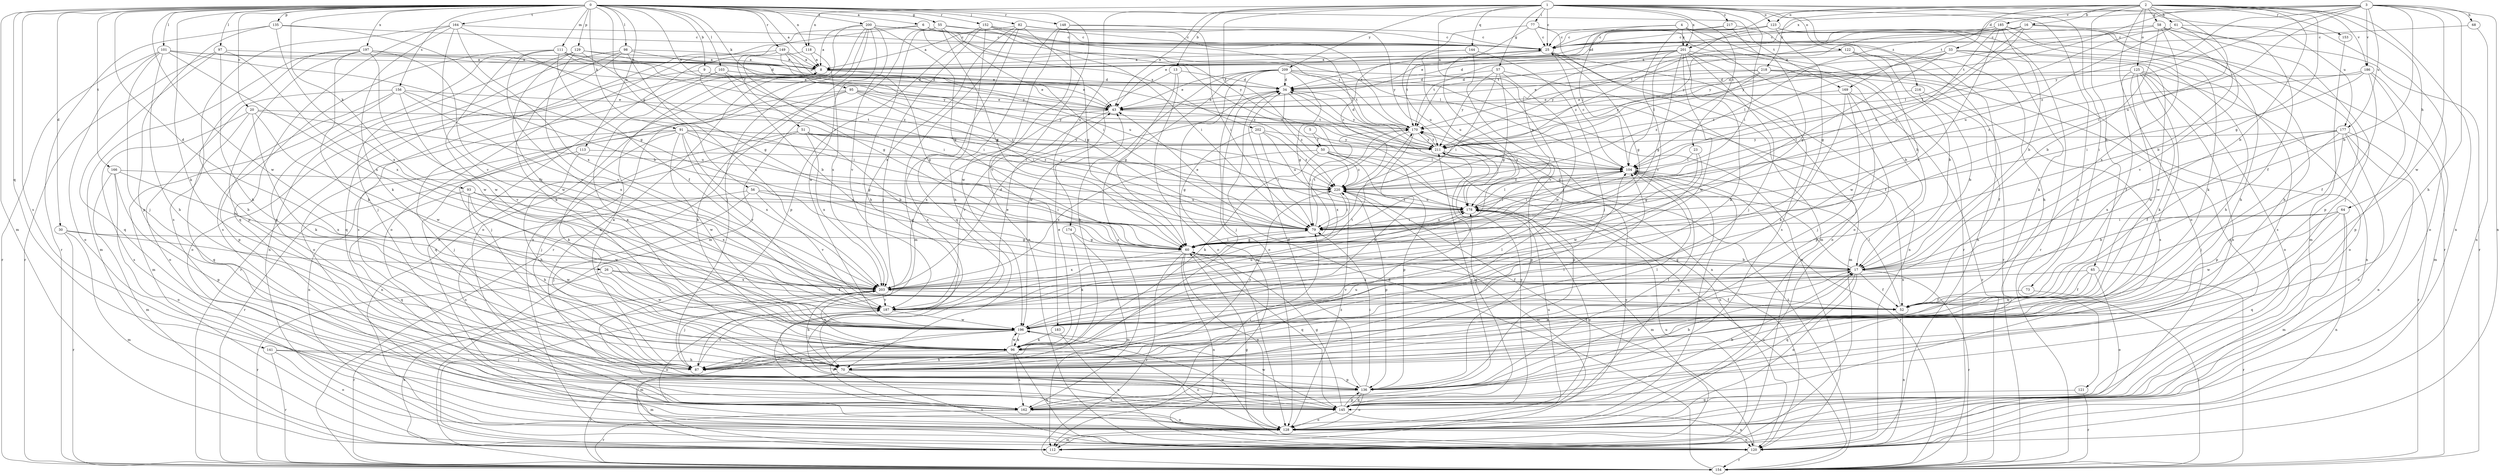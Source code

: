 strict digraph  {
0;
1;
2;
3;
4;
5;
6;
8;
9;
13;
16;
17;
20;
23;
25;
26;
30;
33;
34;
43;
50;
51;
52;
55;
56;
57;
58;
60;
61;
64;
65;
68;
70;
73;
77;
79;
82;
87;
91;
93;
95;
96;
97;
98;
101;
103;
104;
111;
112;
113;
118;
120;
121;
122;
123;
125;
128;
129;
135;
136;
141;
144;
145;
148;
149;
152;
153;
154;
156;
162;
164;
166;
169;
170;
174;
177;
178;
183;
185;
186;
187;
196;
197;
200;
201;
202;
203;
209;
211;
216;
217;
218;
220;
0 -> 6  [label=a];
0 -> 8  [label=a];
0 -> 9  [label=b];
0 -> 20  [label=c];
0 -> 26  [label=d];
0 -> 30  [label=d];
0 -> 43  [label=e];
0 -> 55  [label=g];
0 -> 56  [label=g];
0 -> 82  [label=j];
0 -> 91  [label=k];
0 -> 93  [label=k];
0 -> 95  [label=k];
0 -> 96  [label=k];
0 -> 97  [label=l];
0 -> 98  [label=l];
0 -> 101  [label=l];
0 -> 103  [label=l];
0 -> 111  [label=m];
0 -> 112  [label=m];
0 -> 113  [label=n];
0 -> 118  [label=n];
0 -> 129  [label=p];
0 -> 135  [label=p];
0 -> 141  [label=q];
0 -> 148  [label=r];
0 -> 149  [label=r];
0 -> 152  [label=r];
0 -> 156  [label=s];
0 -> 162  [label=s];
0 -> 164  [label=t];
0 -> 166  [label=t];
0 -> 169  [label=t];
0 -> 183  [label=v];
0 -> 196  [label=w];
0 -> 197  [label=x];
0 -> 200  [label=x];
1 -> 13  [label=b];
1 -> 23  [label=c];
1 -> 25  [label=c];
1 -> 43  [label=e];
1 -> 50  [label=f];
1 -> 57  [label=g];
1 -> 73  [label=i];
1 -> 77  [label=i];
1 -> 79  [label=i];
1 -> 87  [label=j];
1 -> 118  [label=n];
1 -> 121  [label=o];
1 -> 122  [label=o];
1 -> 123  [label=o];
1 -> 144  [label=q];
1 -> 174  [label=u];
1 -> 177  [label=u];
1 -> 201  [label=x];
1 -> 209  [label=y];
1 -> 216  [label=z];
1 -> 217  [label=z];
2 -> 16  [label=b];
2 -> 17  [label=b];
2 -> 33  [label=d];
2 -> 34  [label=d];
2 -> 58  [label=g];
2 -> 60  [label=g];
2 -> 61  [label=h];
2 -> 64  [label=h];
2 -> 65  [label=h];
2 -> 79  [label=i];
2 -> 120  [label=n];
2 -> 123  [label=o];
2 -> 125  [label=o];
2 -> 128  [label=o];
2 -> 153  [label=r];
2 -> 185  [label=v];
2 -> 186  [label=v];
2 -> 218  [label=z];
3 -> 17  [label=b];
3 -> 68  [label=h];
3 -> 70  [label=h];
3 -> 120  [label=n];
3 -> 169  [label=t];
3 -> 170  [label=t];
3 -> 177  [label=u];
3 -> 178  [label=u];
3 -> 186  [label=v];
3 -> 196  [label=w];
3 -> 201  [label=x];
3 -> 211  [label=y];
3 -> 220  [label=z];
4 -> 25  [label=c];
4 -> 104  [label=l];
4 -> 120  [label=n];
4 -> 128  [label=o];
4 -> 154  [label=r];
4 -> 187  [label=v];
4 -> 201  [label=x];
5 -> 50  [label=f];
5 -> 136  [label=p];
6 -> 25  [label=c];
6 -> 51  [label=f];
6 -> 128  [label=o];
6 -> 170  [label=t];
6 -> 202  [label=x];
6 -> 211  [label=y];
8 -> 34  [label=d];
8 -> 60  [label=g];
9 -> 34  [label=d];
9 -> 43  [label=e];
9 -> 79  [label=i];
9 -> 128  [label=o];
13 -> 34  [label=d];
13 -> 60  [label=g];
13 -> 128  [label=o];
13 -> 196  [label=w];
16 -> 25  [label=c];
16 -> 43  [label=e];
16 -> 104  [label=l];
16 -> 136  [label=p];
16 -> 170  [label=t];
16 -> 178  [label=u];
16 -> 187  [label=v];
16 -> 211  [label=y];
17 -> 34  [label=d];
17 -> 52  [label=f];
17 -> 60  [label=g];
17 -> 128  [label=o];
17 -> 145  [label=q];
17 -> 154  [label=r];
17 -> 187  [label=v];
17 -> 203  [label=x];
20 -> 96  [label=k];
20 -> 145  [label=q];
20 -> 162  [label=s];
20 -> 170  [label=t];
20 -> 178  [label=u];
20 -> 196  [label=w];
23 -> 60  [label=g];
23 -> 104  [label=l];
23 -> 196  [label=w];
25 -> 8  [label=a];
25 -> 60  [label=g];
25 -> 120  [label=n];
25 -> 128  [label=o];
25 -> 170  [label=t];
26 -> 52  [label=f];
26 -> 154  [label=r];
26 -> 196  [label=w];
26 -> 203  [label=x];
30 -> 60  [label=g];
30 -> 112  [label=m];
30 -> 154  [label=r];
30 -> 196  [label=w];
33 -> 8  [label=a];
33 -> 70  [label=h];
33 -> 79  [label=i];
33 -> 104  [label=l];
33 -> 162  [label=s];
33 -> 196  [label=w];
33 -> 220  [label=z];
34 -> 43  [label=e];
34 -> 87  [label=j];
34 -> 120  [label=n];
34 -> 211  [label=y];
34 -> 220  [label=z];
43 -> 170  [label=t];
43 -> 187  [label=v];
43 -> 203  [label=x];
50 -> 96  [label=k];
50 -> 104  [label=l];
50 -> 120  [label=n];
50 -> 136  [label=p];
50 -> 203  [label=x];
50 -> 220  [label=z];
51 -> 17  [label=b];
51 -> 87  [label=j];
51 -> 120  [label=n];
51 -> 203  [label=x];
51 -> 211  [label=y];
51 -> 220  [label=z];
52 -> 104  [label=l];
52 -> 120  [label=n];
55 -> 25  [label=c];
55 -> 60  [label=g];
55 -> 70  [label=h];
55 -> 79  [label=i];
55 -> 112  [label=m];
55 -> 178  [label=u];
56 -> 60  [label=g];
56 -> 87  [label=j];
56 -> 162  [label=s];
56 -> 178  [label=u];
56 -> 187  [label=v];
57 -> 34  [label=d];
57 -> 60  [label=g];
57 -> 79  [label=i];
57 -> 112  [label=m];
57 -> 196  [label=w];
57 -> 211  [label=y];
58 -> 17  [label=b];
58 -> 25  [label=c];
58 -> 70  [label=h];
58 -> 87  [label=j];
58 -> 154  [label=r];
58 -> 203  [label=x];
58 -> 211  [label=y];
60 -> 17  [label=b];
60 -> 52  [label=f];
60 -> 79  [label=i];
60 -> 120  [label=n];
60 -> 128  [label=o];
60 -> 145  [label=q];
60 -> 154  [label=r];
60 -> 203  [label=x];
61 -> 17  [label=b];
61 -> 25  [label=c];
61 -> 52  [label=f];
61 -> 104  [label=l];
61 -> 128  [label=o];
61 -> 178  [label=u];
64 -> 17  [label=b];
64 -> 79  [label=i];
64 -> 112  [label=m];
64 -> 120  [label=n];
64 -> 145  [label=q];
64 -> 196  [label=w];
65 -> 52  [label=f];
65 -> 128  [label=o];
65 -> 154  [label=r];
65 -> 196  [label=w];
65 -> 203  [label=x];
68 -> 25  [label=c];
68 -> 120  [label=n];
70 -> 8  [label=a];
70 -> 17  [label=b];
70 -> 104  [label=l];
70 -> 112  [label=m];
70 -> 120  [label=n];
70 -> 136  [label=p];
70 -> 154  [label=r];
70 -> 220  [label=z];
73 -> 52  [label=f];
73 -> 154  [label=r];
77 -> 17  [label=b];
77 -> 25  [label=c];
77 -> 112  [label=m];
77 -> 178  [label=u];
77 -> 203  [label=x];
79 -> 43  [label=e];
79 -> 60  [label=g];
79 -> 104  [label=l];
79 -> 170  [label=t];
79 -> 178  [label=u];
82 -> 8  [label=a];
82 -> 25  [label=c];
82 -> 60  [label=g];
82 -> 104  [label=l];
82 -> 112  [label=m];
82 -> 145  [label=q];
82 -> 203  [label=x];
82 -> 211  [label=y];
87 -> 8  [label=a];
87 -> 104  [label=l];
87 -> 178  [label=u];
87 -> 187  [label=v];
91 -> 60  [label=g];
91 -> 87  [label=j];
91 -> 96  [label=k];
91 -> 104  [label=l];
91 -> 120  [label=n];
91 -> 187  [label=v];
91 -> 196  [label=w];
91 -> 203  [label=x];
91 -> 211  [label=y];
91 -> 220  [label=z];
93 -> 70  [label=h];
93 -> 79  [label=i];
93 -> 145  [label=q];
93 -> 178  [label=u];
93 -> 196  [label=w];
93 -> 203  [label=x];
95 -> 43  [label=e];
95 -> 79  [label=i];
95 -> 87  [label=j];
95 -> 96  [label=k];
95 -> 145  [label=q];
95 -> 211  [label=y];
95 -> 220  [label=z];
96 -> 43  [label=e];
96 -> 70  [label=h];
96 -> 87  [label=j];
96 -> 120  [label=n];
96 -> 128  [label=o];
96 -> 162  [label=s];
96 -> 196  [label=w];
96 -> 203  [label=x];
97 -> 8  [label=a];
97 -> 96  [label=k];
97 -> 145  [label=q];
97 -> 154  [label=r];
97 -> 203  [label=x];
98 -> 8  [label=a];
98 -> 34  [label=d];
98 -> 87  [label=j];
98 -> 96  [label=k];
98 -> 145  [label=q];
98 -> 203  [label=x];
101 -> 8  [label=a];
101 -> 17  [label=b];
101 -> 34  [label=d];
101 -> 70  [label=h];
101 -> 87  [label=j];
101 -> 128  [label=o];
101 -> 154  [label=r];
101 -> 203  [label=x];
103 -> 17  [label=b];
103 -> 34  [label=d];
103 -> 43  [label=e];
103 -> 79  [label=i];
103 -> 128  [label=o];
103 -> 154  [label=r];
104 -> 25  [label=c];
104 -> 79  [label=i];
104 -> 128  [label=o];
104 -> 145  [label=q];
104 -> 154  [label=r];
104 -> 220  [label=z];
111 -> 8  [label=a];
111 -> 43  [label=e];
111 -> 52  [label=f];
111 -> 162  [label=s];
111 -> 187  [label=v];
111 -> 196  [label=w];
111 -> 211  [label=y];
111 -> 220  [label=z];
112 -> 178  [label=u];
112 -> 211  [label=y];
113 -> 70  [label=h];
113 -> 104  [label=l];
113 -> 154  [label=r];
118 -> 8  [label=a];
118 -> 128  [label=o];
118 -> 203  [label=x];
120 -> 60  [label=g];
120 -> 154  [label=r];
120 -> 220  [label=z];
121 -> 145  [label=q];
121 -> 154  [label=r];
122 -> 8  [label=a];
122 -> 17  [label=b];
122 -> 154  [label=r];
122 -> 196  [label=w];
122 -> 211  [label=y];
123 -> 8  [label=a];
123 -> 25  [label=c];
123 -> 60  [label=g];
123 -> 96  [label=k];
123 -> 154  [label=r];
123 -> 220  [label=z];
125 -> 34  [label=d];
125 -> 52  [label=f];
125 -> 87  [label=j];
125 -> 96  [label=k];
125 -> 120  [label=n];
125 -> 128  [label=o];
125 -> 162  [label=s];
125 -> 196  [label=w];
128 -> 112  [label=m];
128 -> 120  [label=n];
128 -> 196  [label=w];
128 -> 220  [label=z];
129 -> 8  [label=a];
129 -> 43  [label=e];
129 -> 60  [label=g];
129 -> 120  [label=n];
129 -> 136  [label=p];
129 -> 187  [label=v];
129 -> 196  [label=w];
135 -> 25  [label=c];
135 -> 60  [label=g];
135 -> 136  [label=p];
135 -> 154  [label=r];
135 -> 203  [label=x];
136 -> 8  [label=a];
136 -> 17  [label=b];
136 -> 34  [label=d];
136 -> 79  [label=i];
136 -> 104  [label=l];
136 -> 128  [label=o];
136 -> 145  [label=q];
136 -> 162  [label=s];
141 -> 70  [label=h];
141 -> 87  [label=j];
141 -> 128  [label=o];
141 -> 154  [label=r];
144 -> 8  [label=a];
144 -> 87  [label=j];
144 -> 178  [label=u];
144 -> 187  [label=v];
145 -> 17  [label=b];
145 -> 60  [label=g];
145 -> 120  [label=n];
145 -> 128  [label=o];
145 -> 136  [label=p];
145 -> 178  [label=u];
145 -> 187  [label=v];
145 -> 196  [label=w];
145 -> 211  [label=y];
148 -> 25  [label=c];
148 -> 79  [label=i];
148 -> 120  [label=n];
148 -> 162  [label=s];
148 -> 196  [label=w];
149 -> 8  [label=a];
149 -> 60  [label=g];
149 -> 79  [label=i];
149 -> 162  [label=s];
149 -> 178  [label=u];
149 -> 220  [label=z];
152 -> 25  [label=c];
152 -> 70  [label=h];
152 -> 79  [label=i];
152 -> 87  [label=j];
152 -> 104  [label=l];
152 -> 136  [label=p];
153 -> 112  [label=m];
154 -> 34  [label=d];
154 -> 170  [label=t];
154 -> 178  [label=u];
154 -> 203  [label=x];
156 -> 43  [label=e];
156 -> 79  [label=i];
156 -> 112  [label=m];
156 -> 128  [label=o];
156 -> 136  [label=p];
156 -> 187  [label=v];
156 -> 203  [label=x];
162 -> 79  [label=i];
162 -> 128  [label=o];
162 -> 154  [label=r];
162 -> 211  [label=y];
164 -> 25  [label=c];
164 -> 79  [label=i];
164 -> 96  [label=k];
164 -> 145  [label=q];
164 -> 162  [label=s];
164 -> 187  [label=v];
164 -> 203  [label=x];
166 -> 112  [label=m];
166 -> 128  [label=o];
166 -> 136  [label=p];
166 -> 203  [label=x];
166 -> 220  [label=z];
169 -> 43  [label=e];
169 -> 87  [label=j];
169 -> 96  [label=k];
169 -> 136  [label=p];
169 -> 154  [label=r];
170 -> 34  [label=d];
170 -> 79  [label=i];
170 -> 96  [label=k];
170 -> 136  [label=p];
170 -> 203  [label=x];
170 -> 211  [label=y];
174 -> 60  [label=g];
174 -> 96  [label=k];
174 -> 112  [label=m];
177 -> 52  [label=f];
177 -> 87  [label=j];
177 -> 120  [label=n];
177 -> 128  [label=o];
177 -> 136  [label=p];
177 -> 154  [label=r];
177 -> 203  [label=x];
177 -> 211  [label=y];
178 -> 79  [label=i];
178 -> 104  [label=l];
178 -> 112  [label=m];
178 -> 128  [label=o];
178 -> 220  [label=z];
183 -> 96  [label=k];
183 -> 120  [label=n];
185 -> 17  [label=b];
185 -> 25  [label=c];
185 -> 70  [label=h];
185 -> 96  [label=k];
185 -> 154  [label=r];
185 -> 170  [label=t];
185 -> 178  [label=u];
185 -> 203  [label=x];
185 -> 211  [label=y];
186 -> 34  [label=d];
186 -> 52  [label=f];
186 -> 79  [label=i];
186 -> 112  [label=m];
186 -> 136  [label=p];
186 -> 220  [label=z];
187 -> 43  [label=e];
187 -> 128  [label=o];
187 -> 170  [label=t];
187 -> 178  [label=u];
187 -> 196  [label=w];
196 -> 96  [label=k];
196 -> 104  [label=l];
196 -> 112  [label=m];
196 -> 162  [label=s];
197 -> 8  [label=a];
197 -> 52  [label=f];
197 -> 70  [label=h];
197 -> 96  [label=k];
197 -> 112  [label=m];
197 -> 136  [label=p];
197 -> 196  [label=w];
197 -> 211  [label=y];
200 -> 8  [label=a];
200 -> 25  [label=c];
200 -> 60  [label=g];
200 -> 87  [label=j];
200 -> 120  [label=n];
200 -> 128  [label=o];
200 -> 154  [label=r];
200 -> 170  [label=t];
200 -> 187  [label=v];
200 -> 196  [label=w];
201 -> 8  [label=a];
201 -> 17  [label=b];
201 -> 34  [label=d];
201 -> 60  [label=g];
201 -> 87  [label=j];
201 -> 96  [label=k];
201 -> 104  [label=l];
201 -> 162  [label=s];
201 -> 170  [label=t];
201 -> 178  [label=u];
201 -> 196  [label=w];
202 -> 60  [label=g];
202 -> 79  [label=i];
202 -> 178  [label=u];
202 -> 211  [label=y];
202 -> 220  [label=z];
203 -> 34  [label=d];
203 -> 52  [label=f];
203 -> 70  [label=h];
203 -> 87  [label=j];
203 -> 154  [label=r];
203 -> 187  [label=v];
209 -> 34  [label=d];
209 -> 43  [label=e];
209 -> 52  [label=f];
209 -> 60  [label=g];
209 -> 70  [label=h];
209 -> 112  [label=m];
209 -> 120  [label=n];
209 -> 128  [label=o];
209 -> 162  [label=s];
209 -> 170  [label=t];
211 -> 104  [label=l];
211 -> 145  [label=q];
211 -> 170  [label=t];
216 -> 17  [label=b];
216 -> 43  [label=e];
216 -> 52  [label=f];
217 -> 25  [label=c];
217 -> 43  [label=e];
217 -> 60  [label=g];
217 -> 70  [label=h];
218 -> 34  [label=d];
218 -> 43  [label=e];
218 -> 128  [label=o];
218 -> 145  [label=q];
218 -> 162  [label=s];
218 -> 211  [label=y];
218 -> 220  [label=z];
220 -> 25  [label=c];
220 -> 79  [label=i];
220 -> 112  [label=m];
220 -> 136  [label=p];
220 -> 178  [label=u];
}
